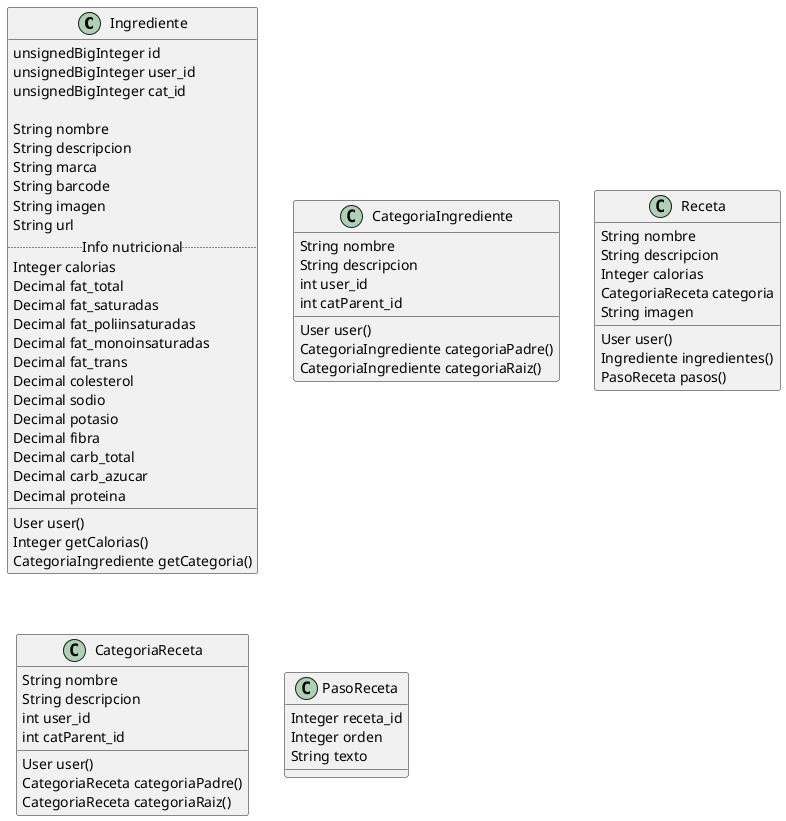 @startuml

class Ingrediente{
    unsignedBigInteger id    
    unsignedBigInteger user_id
    unsignedBigInteger cat_id

    String nombre
    String descripcion
    String marca 
    String barcode
    String imagen
    String url
    .. Info nutricional ..
    Integer calorias                
    Decimal fat_total
    Decimal fat_saturadas
    Decimal fat_poliinsaturadas
    Decimal fat_monoinsaturadas
    Decimal fat_trans
    Decimal colesterol
    Decimal sodio
    Decimal potasio
    Decimal fibra
    Decimal carb_total
    Decimal carb_azucar
    Decimal proteina
    ____
    User user()
    Integer getCalorias()
    CategoriaIngrediente getCategoria()
}

class CategoriaIngrediente{
    String nombre
    String descripcion
    int user_id
    int catParent_id

    User user()
    CategoriaIngrediente categoriaPadre()
    CategoriaIngrediente categoriaRaiz()
}

class Receta{
    String nombre
    String descripcion
    Integer calorias
    CategoriaReceta categoria
    String imagen

    User user()
    Ingrediente ingredientes()
    PasoReceta pasos()
}

class CategoriaReceta{
    String nombre
    String descripcion
    int user_id
    int catParent_id

    User user()
    CategoriaReceta categoriaPadre()
    CategoriaReceta categoriaRaiz()
}

class PasoReceta{
    Integer receta_id
    Integer orden
    String texto
}
@enduml